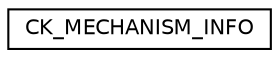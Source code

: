 digraph "Graphical Class Hierarchy"
{
  edge [fontname="Helvetica",fontsize="10",labelfontname="Helvetica",labelfontsize="10"];
  node [fontname="Helvetica",fontsize="10",shape=record];
  rankdir="LR";
  Node0 [label="CK_MECHANISM_INFO",height=0.2,width=0.4,color="black", fillcolor="white", style="filled",URL="$struct_c_k___m_e_c_h_a_n_i_s_m___i_n_f_o.html"];
}
